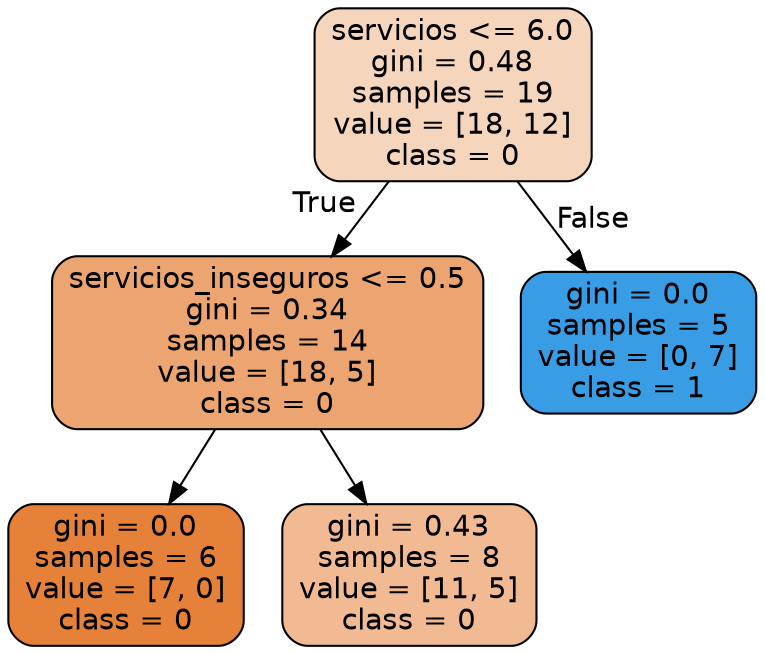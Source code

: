 digraph Tree {
node [shape=box, style="filled, rounded", color="black", fontname="helvetica"] ;
edge [fontname="helvetica"] ;
0 [label="servicios <= 6.0\ngini = 0.48\nsamples = 19\nvalue = [18, 12]\nclass = 0", fillcolor="#f6d5bd"] ;
1 [label="servicios_inseguros <= 0.5\ngini = 0.34\nsamples = 14\nvalue = [18, 5]\nclass = 0", fillcolor="#eca470"] ;
0 -> 1 [labeldistance=2.5, labelangle=45, headlabel="True"] ;
2 [label="gini = 0.0\nsamples = 6\nvalue = [7, 0]\nclass = 0", fillcolor="#e58139"] ;
1 -> 2 ;
3 [label="gini = 0.43\nsamples = 8\nvalue = [11, 5]\nclass = 0", fillcolor="#f1ba93"] ;
1 -> 3 ;
4 [label="gini = 0.0\nsamples = 5\nvalue = [0, 7]\nclass = 1", fillcolor="#399de5"] ;
0 -> 4 [labeldistance=2.5, labelangle=-45, headlabel="False"] ;
}